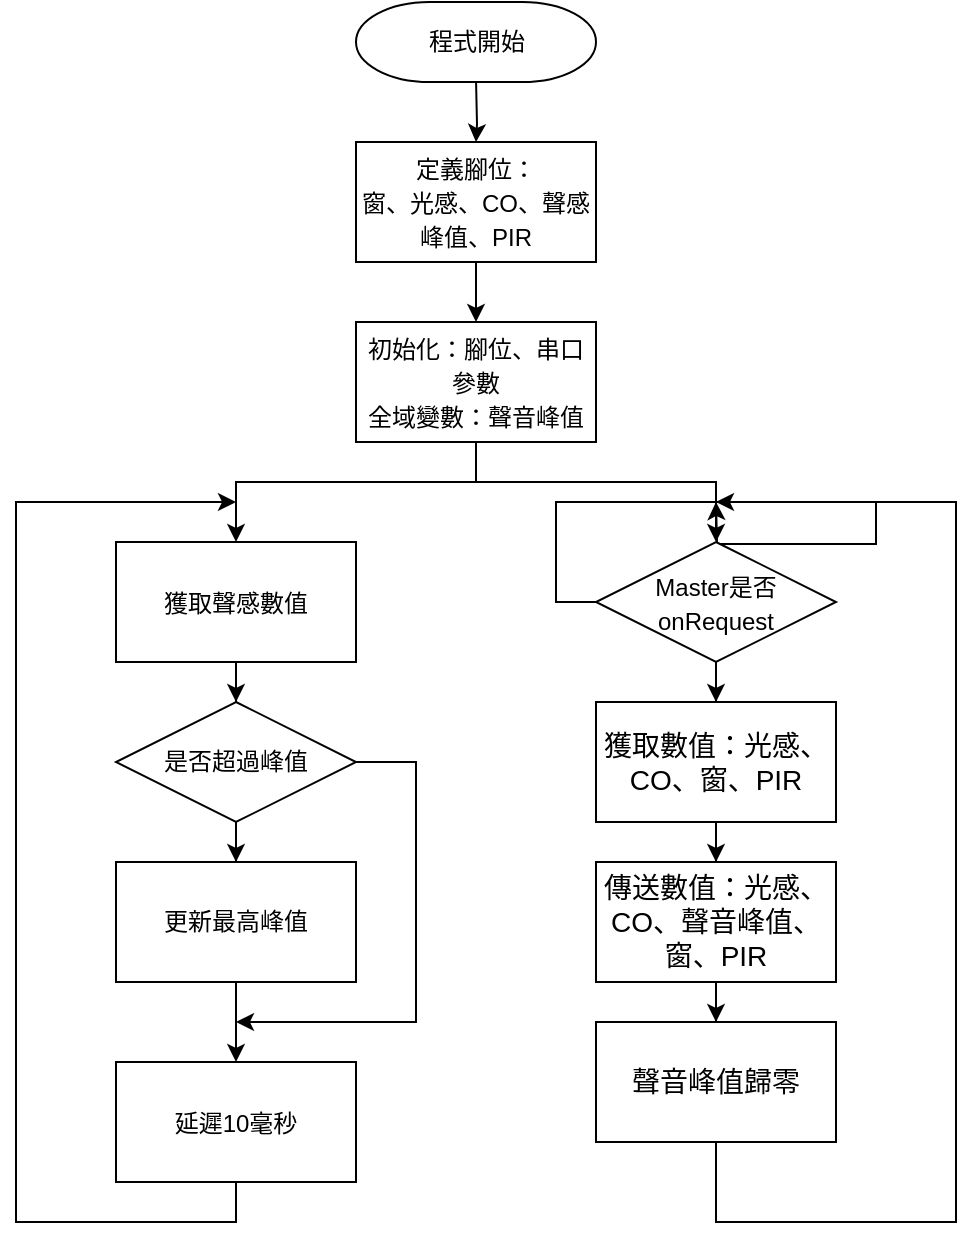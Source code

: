 <mxfile version="17.4.0" type="github">
  <diagram id="Zr0Yv7qYUi1ScYz8-S9F" name="第1頁">
    <mxGraphModel dx="593" dy="313" grid="1" gridSize="10" guides="1" tooltips="1" connect="1" arrows="1" fold="1" page="1" pageScale="1" pageWidth="827" pageHeight="1169" math="0" shadow="0">
      <root>
        <mxCell id="0" />
        <mxCell id="1" parent="0" />
        <mxCell id="sEIijlILCAp8ABGwAB-L-1" value="" style="edgeStyle=orthogonalEdgeStyle;rounded=0;orthogonalLoop=1;jettySize=auto;html=1;fontSize=14;" edge="1" parent="1" target="sEIijlILCAp8ABGwAB-L-4">
          <mxGeometry relative="1" as="geometry">
            <mxPoint x="310.029" y="90" as="sourcePoint" />
          </mxGeometry>
        </mxCell>
        <mxCell id="sEIijlILCAp8ABGwAB-L-3" value="" style="edgeStyle=orthogonalEdgeStyle;rounded=0;orthogonalLoop=1;jettySize=auto;html=1;fontSize=14;" edge="1" parent="1" source="sEIijlILCAp8ABGwAB-L-4" target="sEIijlILCAp8ABGwAB-L-7">
          <mxGeometry relative="1" as="geometry" />
        </mxCell>
        <mxCell id="sEIijlILCAp8ABGwAB-L-4" value="&lt;font style=&quot;font-size: 12px&quot;&gt;定義腳位：&lt;br&gt;窗、光感、CO、聲感峰值、PIR&lt;/font&gt;" style="rounded=0;whiteSpace=wrap;html=1;fontSize=14;" vertex="1" parent="1">
          <mxGeometry x="250" y="120" width="120" height="60" as="geometry" />
        </mxCell>
        <mxCell id="sEIijlILCAp8ABGwAB-L-5" style="edgeStyle=orthogonalEdgeStyle;rounded=0;orthogonalLoop=1;jettySize=auto;html=1;exitX=0.5;exitY=1;exitDx=0;exitDy=0;fontSize=14;" edge="1" parent="1" source="sEIijlILCAp8ABGwAB-L-7" target="sEIijlILCAp8ABGwAB-L-9">
          <mxGeometry relative="1" as="geometry">
            <Array as="points">
              <mxPoint x="310" y="290" />
              <mxPoint x="190" y="290" />
            </Array>
          </mxGeometry>
        </mxCell>
        <mxCell id="sEIijlILCAp8ABGwAB-L-6" style="edgeStyle=orthogonalEdgeStyle;rounded=0;orthogonalLoop=1;jettySize=auto;html=1;exitX=0.5;exitY=1;exitDx=0;exitDy=0;fontSize=14;" edge="1" parent="1" source="sEIijlILCAp8ABGwAB-L-7">
          <mxGeometry relative="1" as="geometry">
            <mxPoint x="430.034" y="320" as="targetPoint" />
            <Array as="points">
              <mxPoint x="310" y="290" />
              <mxPoint x="430" y="290" />
            </Array>
          </mxGeometry>
        </mxCell>
        <mxCell id="sEIijlILCAp8ABGwAB-L-7" value="&lt;font style=&quot;font-size: 12px&quot;&gt;初始化：腳位、串口參數&lt;br&gt;全域變數：聲音峰值&lt;br&gt;&lt;/font&gt;" style="rounded=0;whiteSpace=wrap;html=1;fontSize=14;" vertex="1" parent="1">
          <mxGeometry x="250" y="210" width="120" height="60" as="geometry" />
        </mxCell>
        <mxCell id="sEIijlILCAp8ABGwAB-L-8" value="" style="edgeStyle=orthogonalEdgeStyle;rounded=0;orthogonalLoop=1;jettySize=auto;html=1;fontSize=12;" edge="1" parent="1" source="sEIijlILCAp8ABGwAB-L-9" target="sEIijlILCAp8ABGwAB-L-17">
          <mxGeometry relative="1" as="geometry" />
        </mxCell>
        <mxCell id="sEIijlILCAp8ABGwAB-L-9" value="&lt;font style=&quot;font-size: 12px&quot;&gt;獲取聲感數值&lt;/font&gt;" style="rounded=0;whiteSpace=wrap;html=1;fontSize=14;" vertex="1" parent="1">
          <mxGeometry x="130" y="320" width="120" height="60" as="geometry" />
        </mxCell>
        <mxCell id="sEIijlILCAp8ABGwAB-L-10" style="edgeStyle=orthogonalEdgeStyle;rounded=0;orthogonalLoop=1;jettySize=auto;html=1;exitX=0.5;exitY=1;exitDx=0;exitDy=0;fontSize=14;" edge="1" parent="1" source="sEIijlILCAp8ABGwAB-L-11">
          <mxGeometry relative="1" as="geometry">
            <mxPoint x="190.0" y="300" as="targetPoint" />
            <Array as="points">
              <mxPoint x="190" y="660" />
              <mxPoint x="80" y="660" />
              <mxPoint x="80" y="300" />
            </Array>
          </mxGeometry>
        </mxCell>
        <mxCell id="sEIijlILCAp8ABGwAB-L-11" value="&lt;font style=&quot;font-size: 12px&quot;&gt;延遲10毫秒&lt;/font&gt;" style="rounded=0;whiteSpace=wrap;html=1;fontSize=14;" vertex="1" parent="1">
          <mxGeometry x="130" y="580" width="120" height="60" as="geometry" />
        </mxCell>
        <mxCell id="sEIijlILCAp8ABGwAB-L-12" value="" style="edgeStyle=orthogonalEdgeStyle;rounded=0;orthogonalLoop=1;jettySize=auto;html=1;fontSize=12;" edge="1" parent="1" source="sEIijlILCAp8ABGwAB-L-14" target="sEIijlILCAp8ABGwAB-L-21">
          <mxGeometry relative="1" as="geometry" />
        </mxCell>
        <mxCell id="sEIijlILCAp8ABGwAB-L-13" style="edgeStyle=orthogonalEdgeStyle;rounded=0;orthogonalLoop=1;jettySize=auto;html=1;exitX=0;exitY=0.5;exitDx=0;exitDy=0;fontSize=12;" edge="1" parent="1" source="sEIijlILCAp8ABGwAB-L-14">
          <mxGeometry relative="1" as="geometry">
            <mxPoint x="430" y="300" as="targetPoint" />
          </mxGeometry>
        </mxCell>
        <mxCell id="sEIijlILCAp8ABGwAB-L-14" value="&lt;font style=&quot;font-size: 12px&quot;&gt;Master是否&lt;br&gt;onRequest&lt;br&gt;&lt;/font&gt;" style="rhombus;whiteSpace=wrap;html=1;fontSize=14;" vertex="1" parent="1">
          <mxGeometry x="370" y="320" width="120" height="60" as="geometry" />
        </mxCell>
        <mxCell id="sEIijlILCAp8ABGwAB-L-15" value="" style="edgeStyle=orthogonalEdgeStyle;rounded=0;orthogonalLoop=1;jettySize=auto;html=1;fontSize=12;" edge="1" parent="1" source="sEIijlILCAp8ABGwAB-L-17" target="sEIijlILCAp8ABGwAB-L-19">
          <mxGeometry relative="1" as="geometry" />
        </mxCell>
        <mxCell id="sEIijlILCAp8ABGwAB-L-16" style="edgeStyle=orthogonalEdgeStyle;rounded=0;orthogonalLoop=1;jettySize=auto;html=1;exitX=1;exitY=0.5;exitDx=0;exitDy=0;fontSize=12;" edge="1" parent="1" source="sEIijlILCAp8ABGwAB-L-17">
          <mxGeometry relative="1" as="geometry">
            <mxPoint x="190.0" y="560" as="targetPoint" />
            <Array as="points">
              <mxPoint x="280" y="430" />
              <mxPoint x="280" y="560" />
            </Array>
          </mxGeometry>
        </mxCell>
        <mxCell id="sEIijlILCAp8ABGwAB-L-17" value="是否超過峰值" style="rhombus;whiteSpace=wrap;html=1;fontSize=12;" vertex="1" parent="1">
          <mxGeometry x="130" y="400" width="120" height="60" as="geometry" />
        </mxCell>
        <mxCell id="sEIijlILCAp8ABGwAB-L-18" value="" style="edgeStyle=orthogonalEdgeStyle;rounded=0;orthogonalLoop=1;jettySize=auto;html=1;fontSize=12;" edge="1" parent="1" source="sEIijlILCAp8ABGwAB-L-19" target="sEIijlILCAp8ABGwAB-L-11">
          <mxGeometry relative="1" as="geometry" />
        </mxCell>
        <mxCell id="sEIijlILCAp8ABGwAB-L-19" value="更新最高峰值" style="rounded=0;whiteSpace=wrap;html=1;fontSize=12;" vertex="1" parent="1">
          <mxGeometry x="130" y="480" width="120" height="60" as="geometry" />
        </mxCell>
        <mxCell id="sEIijlILCAp8ABGwAB-L-20" value="" style="edgeStyle=orthogonalEdgeStyle;rounded=0;orthogonalLoop=1;jettySize=auto;html=1;fontSize=12;" edge="1" parent="1" source="sEIijlILCAp8ABGwAB-L-21" target="sEIijlILCAp8ABGwAB-L-23">
          <mxGeometry relative="1" as="geometry" />
        </mxCell>
        <mxCell id="sEIijlILCAp8ABGwAB-L-21" value="獲取數值：光感、CO、窗、PIR" style="whiteSpace=wrap;html=1;fontSize=14;" vertex="1" parent="1">
          <mxGeometry x="370" y="400" width="120" height="60" as="geometry" />
        </mxCell>
        <mxCell id="sEIijlILCAp8ABGwAB-L-22" value="" style="edgeStyle=orthogonalEdgeStyle;rounded=0;orthogonalLoop=1;jettySize=auto;html=1;fontSize=12;" edge="1" parent="1" source="sEIijlILCAp8ABGwAB-L-23" target="sEIijlILCAp8ABGwAB-L-25">
          <mxGeometry relative="1" as="geometry" />
        </mxCell>
        <mxCell id="sEIijlILCAp8ABGwAB-L-23" value="傳送數值：光感、CO、聲音峰值、窗、PIR" style="whiteSpace=wrap;html=1;fontSize=14;" vertex="1" parent="1">
          <mxGeometry x="370" y="480" width="120" height="60" as="geometry" />
        </mxCell>
        <mxCell id="sEIijlILCAp8ABGwAB-L-24" style="edgeStyle=orthogonalEdgeStyle;rounded=0;orthogonalLoop=1;jettySize=auto;html=1;exitX=0.5;exitY=1;exitDx=0;exitDy=0;fontSize=12;" edge="1" parent="1" source="sEIijlILCAp8ABGwAB-L-25">
          <mxGeometry relative="1" as="geometry">
            <mxPoint x="430" y="300" as="targetPoint" />
            <Array as="points">
              <mxPoint x="430" y="660" />
              <mxPoint x="550" y="660" />
              <mxPoint x="550" y="300" />
            </Array>
          </mxGeometry>
        </mxCell>
        <mxCell id="sEIijlILCAp8ABGwAB-L-25" value="聲音峰值歸零" style="whiteSpace=wrap;html=1;fontSize=14;" vertex="1" parent="1">
          <mxGeometry x="370" y="560" width="120" height="60" as="geometry" />
        </mxCell>
        <mxCell id="sEIijlILCAp8ABGwAB-L-27" value="程式開始" style="shape=mxgraph.flowchart.terminator;strokeWidth=1;gradientDirection=north;fontStyle=0;html=1;fillColor=default;strokeColor=default;" vertex="1" parent="1">
          <mxGeometry x="250" y="50" width="120" height="40" as="geometry" />
        </mxCell>
      </root>
    </mxGraphModel>
  </diagram>
</mxfile>
